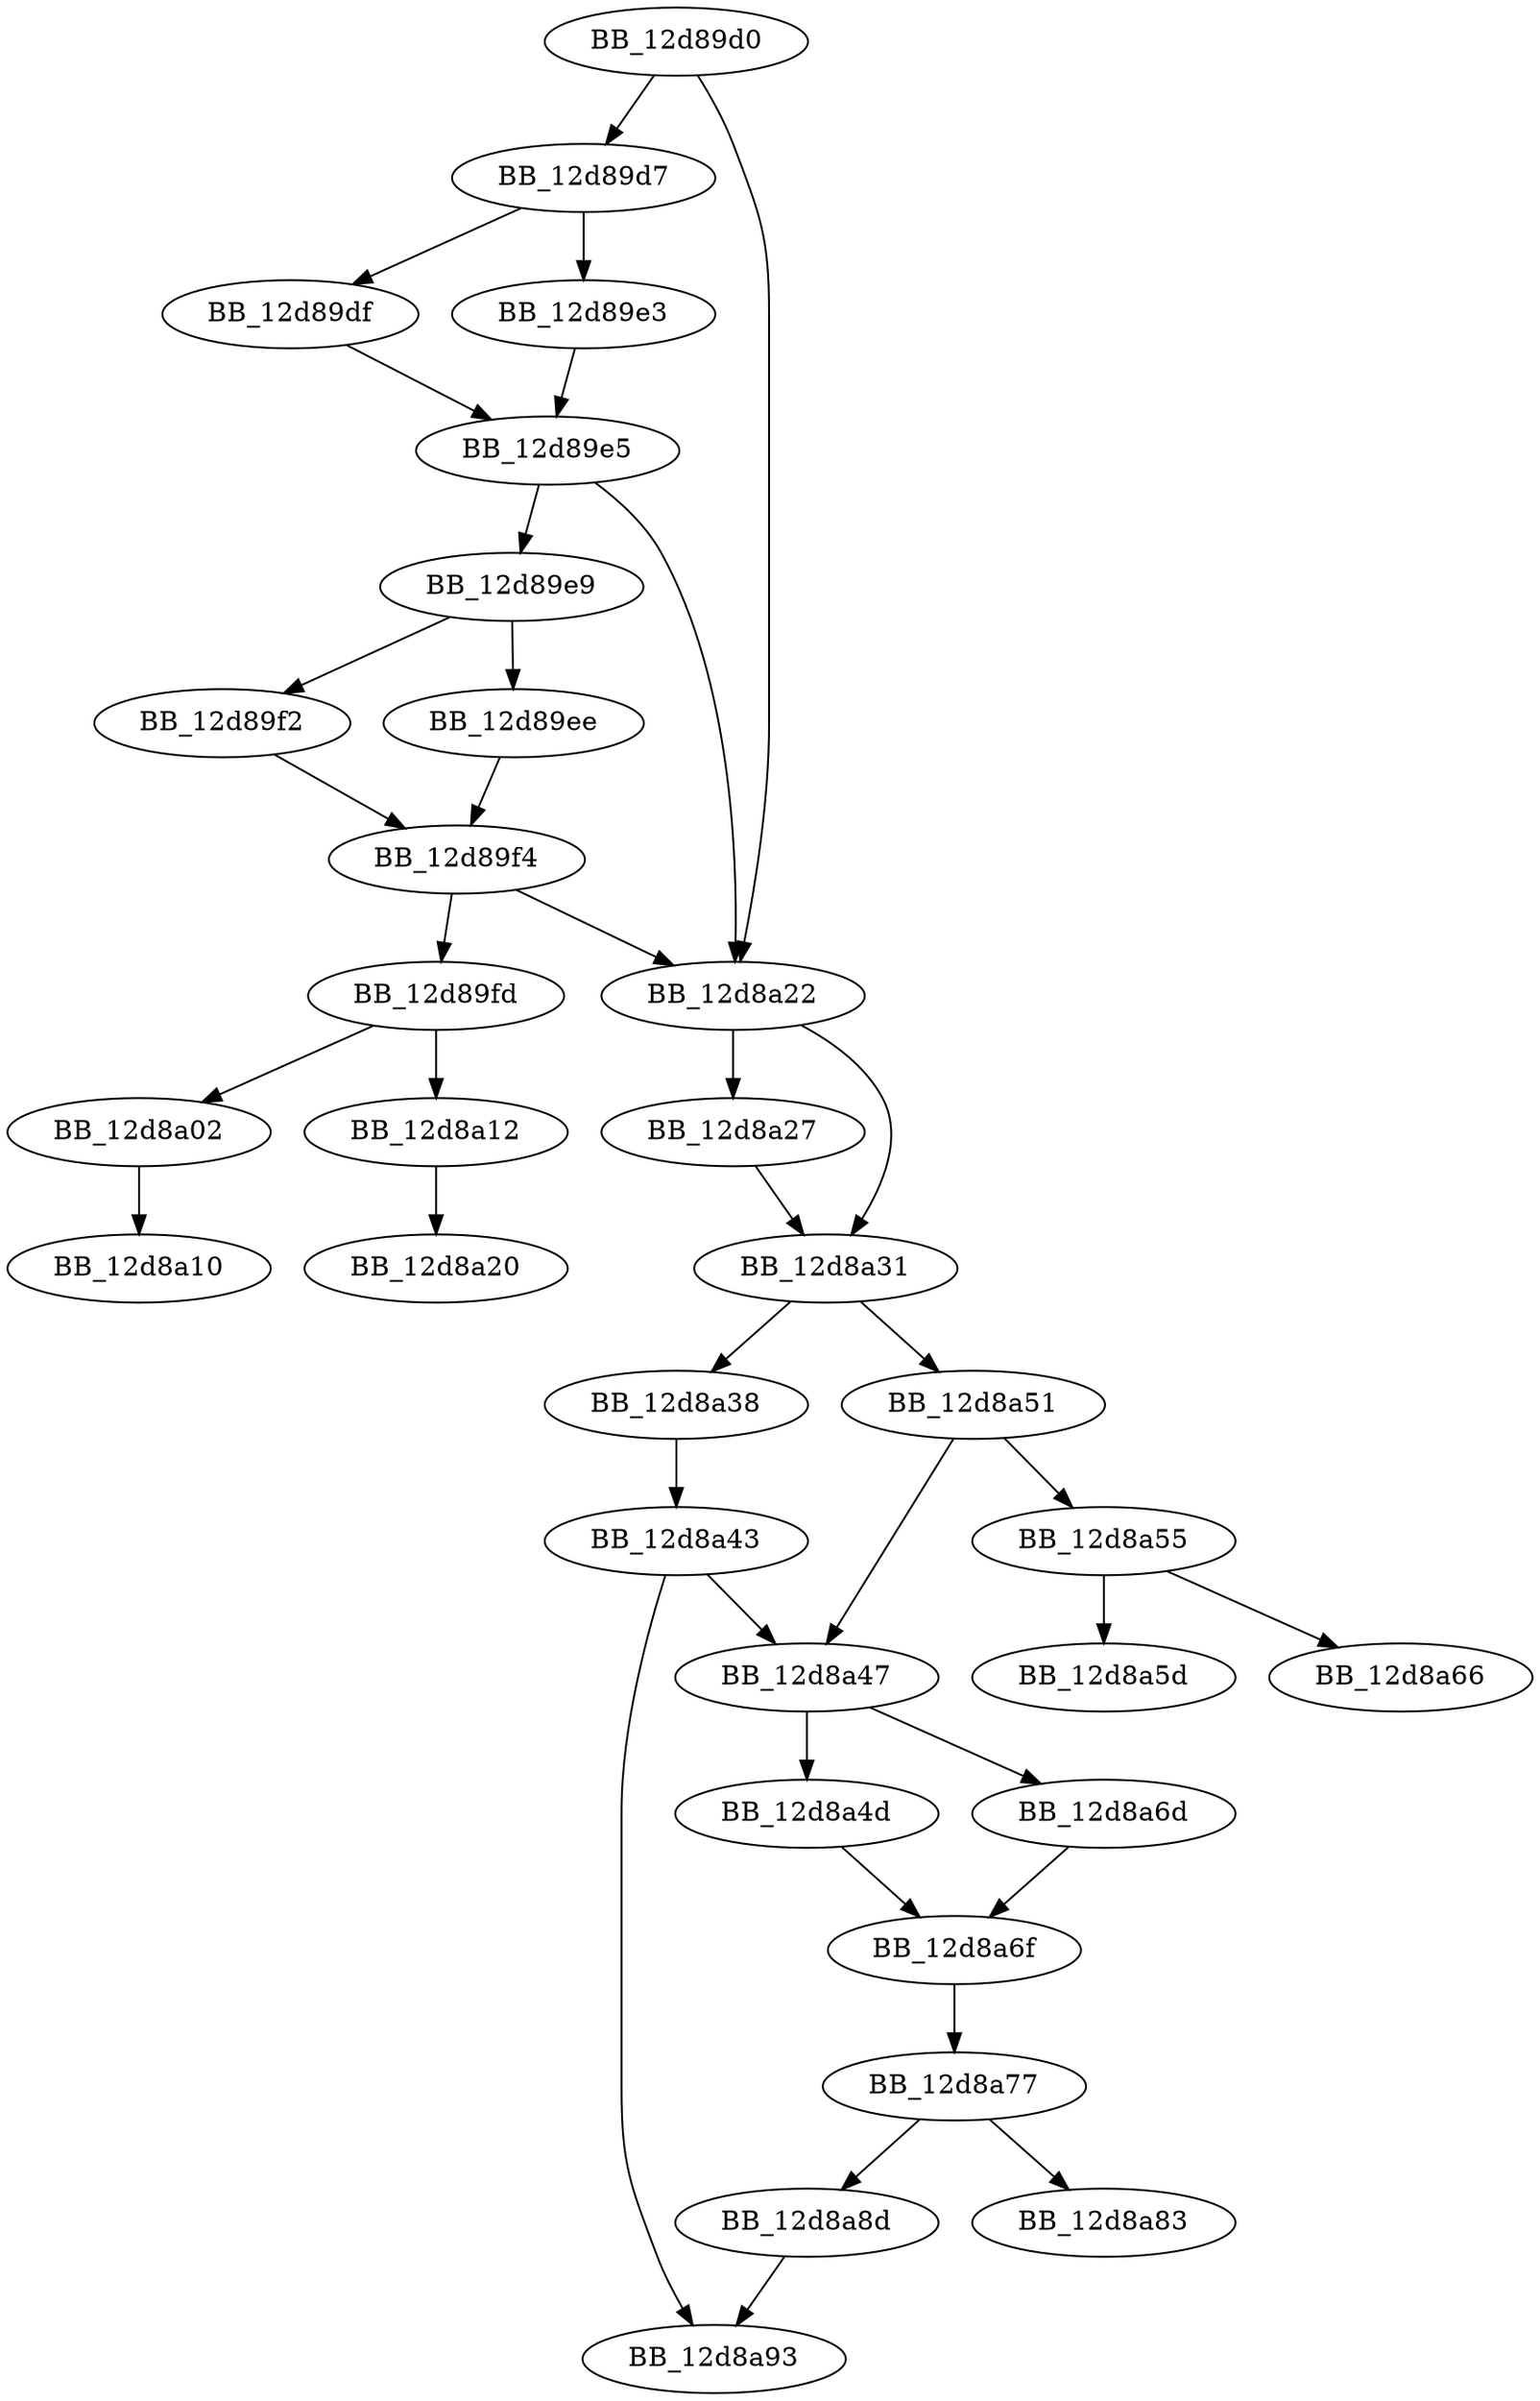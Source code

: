 DiGraph sub_12D89D0{
BB_12d89d0->BB_12d89d7
BB_12d89d0->BB_12d8a22
BB_12d89d7->BB_12d89df
BB_12d89d7->BB_12d89e3
BB_12d89df->BB_12d89e5
BB_12d89e3->BB_12d89e5
BB_12d89e5->BB_12d89e9
BB_12d89e5->BB_12d8a22
BB_12d89e9->BB_12d89ee
BB_12d89e9->BB_12d89f2
BB_12d89ee->BB_12d89f4
BB_12d89f2->BB_12d89f4
BB_12d89f4->BB_12d89fd
BB_12d89f4->BB_12d8a22
BB_12d89fd->BB_12d8a02
BB_12d89fd->BB_12d8a12
BB_12d8a02->BB_12d8a10
BB_12d8a12->BB_12d8a20
BB_12d8a22->BB_12d8a27
BB_12d8a22->BB_12d8a31
BB_12d8a27->BB_12d8a31
BB_12d8a31->BB_12d8a38
BB_12d8a31->BB_12d8a51
BB_12d8a38->BB_12d8a43
BB_12d8a43->BB_12d8a47
BB_12d8a43->BB_12d8a93
BB_12d8a47->BB_12d8a4d
BB_12d8a47->BB_12d8a6d
BB_12d8a4d->BB_12d8a6f
BB_12d8a51->BB_12d8a47
BB_12d8a51->BB_12d8a55
BB_12d8a55->BB_12d8a5d
BB_12d8a55->BB_12d8a66
BB_12d8a6d->BB_12d8a6f
BB_12d8a6f->BB_12d8a77
BB_12d8a77->BB_12d8a83
BB_12d8a77->BB_12d8a8d
BB_12d8a8d->BB_12d8a93
}
